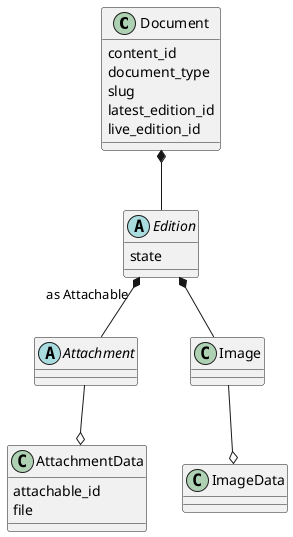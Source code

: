 @startuml edition_model
allowmixing
hide empty description

class Document {
    content_id
    document_type
    slug
    latest_edition_id
    live_edition_id
}

abstract Edition {
      state
}

together {
    abstract Attachment
    class AttachmentData {
      attachable_id
      file
    }
   }

Attachment --o AttachmentData

together {
  class Image
  class ImageData
}

Document *-- Edition

Edition *-- Image

Image --o ImageData

Edition "as Attachable" *-- Attachment


@enduml